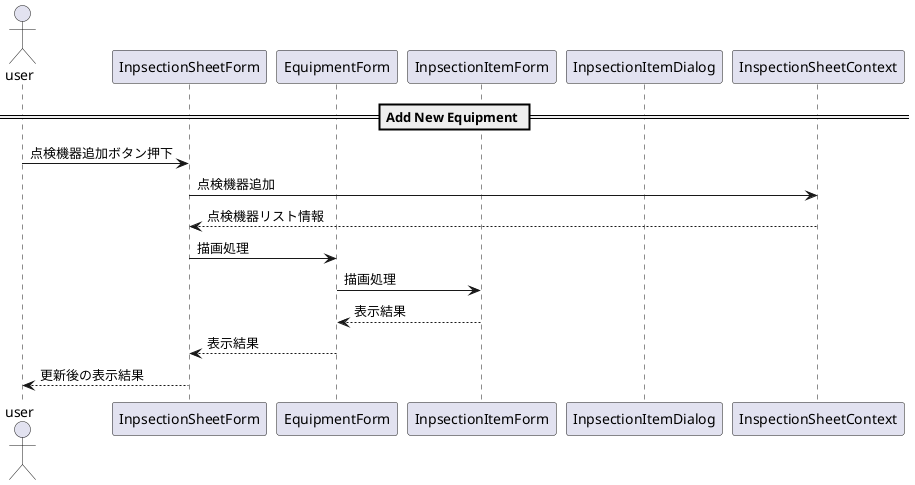 @startuml sequence-diagram

actor user
participant InpsectionSheetForm as sheetForm
participant EquipmentForm as equipForm
participant InpsectionItemForm as itemForm
participant InpsectionItemDialog as itemDialog
participant InspectionSheetContext as sheetContext

== Add New Equipment ==
user -> sheetForm : 点検機器追加ボタン押下
sheetForm -> sheetContext : 点検機器追加
sheetForm <-- sheetContext : 点検機器リスト情報
sheetForm -> equipForm : 描画処理
equipForm -> itemForm : 描画処理
equipForm <-- itemForm : 表示結果
sheetForm <-- equipForm : 表示結果
user <-- sheetForm : 更新後の表示結果

@enduml
